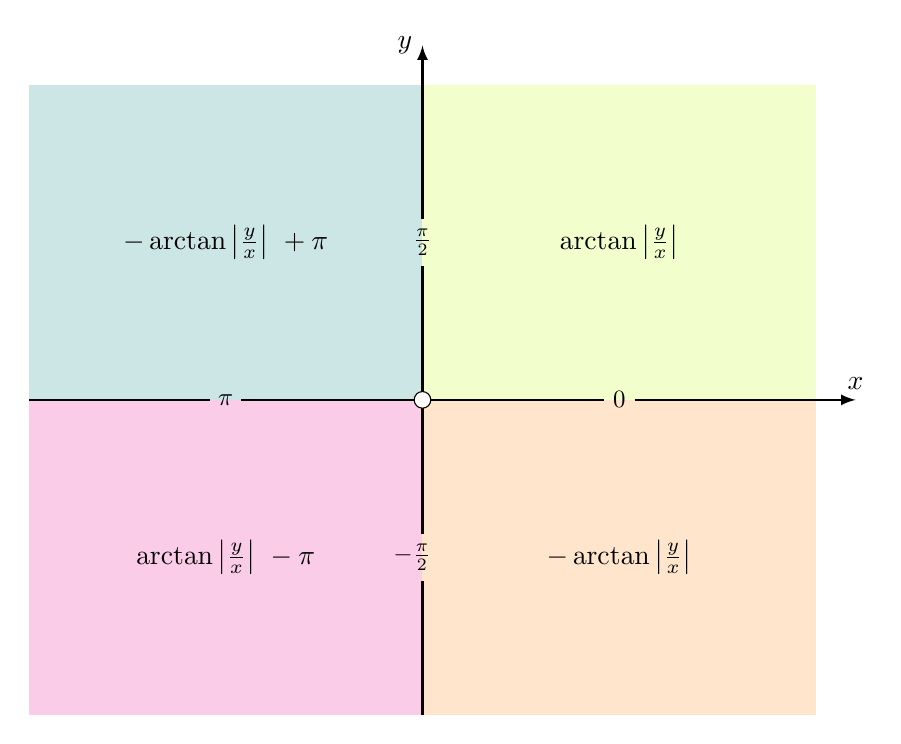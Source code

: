 \begin{tikzpicture}[scale=1]

   \fill[lime!20] (0,0) rectangle (5,4);
   \fill[orange!20] (0,0) rectangle (5,-4);
   \fill[magenta!20] (0,0) rectangle (-5,-4);
   \fill[teal!20] (0,0) rectangle (-5,4);

	\draw[->,>=latex, thick, black] (-5,0) -- (-2.7,0) (-2.3,0) -- (2.3,0) (2.7,0) -- (5.5,0) node[above] {$x$};
	\draw[->,>=latex, thick, black] (0,-4) -- (0,-2.3) (0,-1.7) -- (0,1.7) (0,2.3) -- (0,4.5) node[left] {$y$};

    \draw[thin, fill=white] (0,0) circle (3pt);

    \node at (2.5,2) {$\arctan \left| \frac y x \right|$};
    \node at (-2.5,2) {$-\arctan \left| \frac y x \right| \ +\pi$};
    \node at (2.5,-2) {$-\arctan \left| \frac y x \right|$};
    \node at (-2.5,-2) {$\arctan \left| \frac y x \right| \ -\pi$};

   \node[scale=0.9] at (2.5,0) {$0$};
   \node[scale=0.9]  at (-2.5,0) {$\pi$};
   \node[scale=0.9]  at (0,2) {$\frac\pi2$};
   \node[scale=0.9]  at (-0.13,-2) {$-\frac\pi2$};
\end{tikzpicture}
